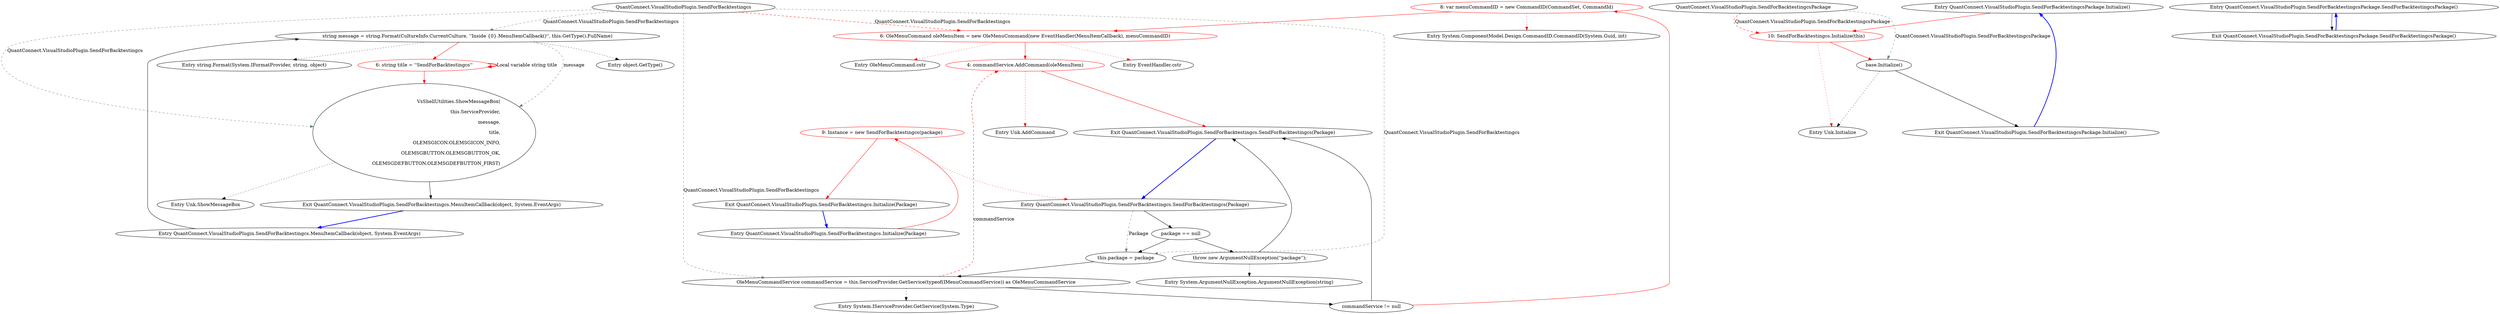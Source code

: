 digraph  {
m1_12 [cluster="System.ComponentModel.Design.CommandID.CommandID(System.Guid, int)", file="SendForBacktestingcs.cs", label="Entry System.ComponentModel.Design.CommandID.CommandID(System.Guid, int)", span="0-0"];
m1_15 [cluster="Unk.AddCommand", file="SendForBacktestingcs.cs", label="Entry Unk.AddCommand", span=""];
m1_14 [cluster="EventHandler.cstr", file="SendForBacktestingcs.cs", label="Entry EventHandler.cstr", span=""];
m1_19 [cluster="QuantConnect.VisualStudioPlugin.SendForBacktestingcs.MenuItemCallback(object, System.EventArgs)", file="SendForBacktestingcs.cs", label="Entry QuantConnect.VisualStudioPlugin.SendForBacktestingcs.MenuItemCallback(object, System.EventArgs)", span="96-96"];
m1_20 [cluster="QuantConnect.VisualStudioPlugin.SendForBacktestingcs.MenuItemCallback(object, System.EventArgs)", file="SendForBacktestingcs.cs", label="string message = string.Format(CultureInfo.CurrentCulture, ''Inside {0}.MenuItemCallback()'', this.GetType().FullName)", span="98-98"];
m1_21 [cluster="QuantConnect.VisualStudioPlugin.SendForBacktestingcs.MenuItemCallback(object, System.EventArgs)", color=red, community=0, file="SendForBacktestingcs.cs", label="6: string title = ''SendForBacktestingcs''", span="99-99"];
m1_22 [cluster="QuantConnect.VisualStudioPlugin.SendForBacktestingcs.MenuItemCallback(object, System.EventArgs)", file="SendForBacktestingcs.cs", label="VsShellUtilities.ShowMessageBox(\r\n                this.ServiceProvider,\r\n                message,\r\n                title,\r\n                OLEMSGICON.OLEMSGICON_INFO,\r\n                OLEMSGBUTTON.OLEMSGBUTTON_OK,\r\n                OLEMSGDEFBUTTON.OLEMSGDEFBUTTON_FIRST)", span="102-108"];
m1_23 [cluster="QuantConnect.VisualStudioPlugin.SendForBacktestingcs.MenuItemCallback(object, System.EventArgs)", file="SendForBacktestingcs.cs", label="Exit QuantConnect.VisualStudioPlugin.SendForBacktestingcs.MenuItemCallback(object, System.EventArgs)", span="96-96"];
m1_26 [cluster="Unk.ShowMessageBox", file="SendForBacktestingcs.cs", label="Entry Unk.ShowMessageBox", span=""];
m1_10 [cluster="System.ArgumentNullException.ArgumentNullException(string)", file="SendForBacktestingcs.cs", label="Entry System.ArgumentNullException.ArgumentNullException(string)", span="0-0"];
m1_0 [cluster="QuantConnect.VisualStudioPlugin.SendForBacktestingcs.SendForBacktestingcs(Package)", file="SendForBacktestingcs.cs", label="Entry QuantConnect.VisualStudioPlugin.SendForBacktestingcs.SendForBacktestingcs(Package)", span="39-39"];
m1_1 [cluster="QuantConnect.VisualStudioPlugin.SendForBacktestingcs.SendForBacktestingcs(Package)", file="SendForBacktestingcs.cs", label="package == null", span="41-41"];
m1_3 [cluster="QuantConnect.VisualStudioPlugin.SendForBacktestingcs.SendForBacktestingcs(Package)", file="SendForBacktestingcs.cs", label="this.package = package", span="46-46"];
m1_2 [cluster="QuantConnect.VisualStudioPlugin.SendForBacktestingcs.SendForBacktestingcs(Package)", file="SendForBacktestingcs.cs", label="throw new ArgumentNullException(''package'');", span="43-43"];
m1_4 [cluster="QuantConnect.VisualStudioPlugin.SendForBacktestingcs.SendForBacktestingcs(Package)", file="SendForBacktestingcs.cs", label="OleMenuCommandService commandService = this.ServiceProvider.GetService(typeof(IMenuCommandService)) as OleMenuCommandService", span="48-48"];
m1_5 [cluster="QuantConnect.VisualStudioPlugin.SendForBacktestingcs.SendForBacktestingcs(Package)", file="SendForBacktestingcs.cs", label="commandService != null", span="49-49"];
m1_8 [cluster="QuantConnect.VisualStudioPlugin.SendForBacktestingcs.SendForBacktestingcs(Package)", color=red, community=0, file="SendForBacktestingcs.cs", label="4: commandService.AddCommand(oleMenuItem)", span="56-56"];
m1_6 [cluster="QuantConnect.VisualStudioPlugin.SendForBacktestingcs.SendForBacktestingcs(Package)", color=red, community=0, file="SendForBacktestingcs.cs", label="8: var menuCommandID = new CommandID(CommandSet, CommandId)", span="51-51"];
m1_7 [cluster="QuantConnect.VisualStudioPlugin.SendForBacktestingcs.SendForBacktestingcs(Package)", color=red, community=0, file="SendForBacktestingcs.cs", label="6: OleMenuCommand oleMenuItem = new OleMenuCommand(new EventHandler(MenuItemCallback), menuCommandID)", span="54-54"];
m1_9 [cluster="QuantConnect.VisualStudioPlugin.SendForBacktestingcs.SendForBacktestingcs(Package)", file="SendForBacktestingcs.cs", label="Exit QuantConnect.VisualStudioPlugin.SendForBacktestingcs.SendForBacktestingcs(Package)", span="39-39"];
m1_24 [cluster="object.GetType()", file="SendForBacktestingcs.cs", label="Entry object.GetType()", span="0-0"];
m1_25 [cluster="string.Format(System.IFormatProvider, string, object)", file="SendForBacktestingcs.cs", label="Entry string.Format(System.IFormatProvider, string, object)", span="0-0"];
m1_13 [cluster="OleMenuCommand.cstr", file="SendForBacktestingcs.cs", label="Entry OleMenuCommand.cstr", span=""];
m1_16 [cluster="QuantConnect.VisualStudioPlugin.SendForBacktestingcs.Initialize(Package)", file="SendForBacktestingcs.cs", label="Entry QuantConnect.VisualStudioPlugin.SendForBacktestingcs.Initialize(Package)", span="84-84"];
m1_17 [cluster="QuantConnect.VisualStudioPlugin.SendForBacktestingcs.Initialize(Package)", color=red, community=0, file="SendForBacktestingcs.cs", label="9: Instance = new SendForBacktestingcs(package)", span="86-86"];
m1_18 [cluster="QuantConnect.VisualStudioPlugin.SendForBacktestingcs.Initialize(Package)", file="SendForBacktestingcs.cs", label="Exit QuantConnect.VisualStudioPlugin.SendForBacktestingcs.Initialize(Package)", span="84-84"];
m1_11 [cluster="System.IServiceProvider.GetService(System.Type)", file="SendForBacktestingcs.cs", label="Entry System.IServiceProvider.GetService(System.Type)", span="0-0"];
m1_27 [file="SendForBacktestingcs.cs", label="QuantConnect.VisualStudioPlugin.SendForBacktestingcs", span=""];
m2_2 [cluster="QuantConnect.VisualStudioPlugin.SendForBacktestingcsPackage.Initialize()", file="SendForBacktestingcsPackage.cs", label="Entry QuantConnect.VisualStudioPlugin.SendForBacktestingcsPackage.Initialize()", span="66-66"];
m2_3 [cluster="QuantConnect.VisualStudioPlugin.SendForBacktestingcsPackage.Initialize()", color=red, community=0, file="SendForBacktestingcsPackage.cs", label="10: SendForBacktestingcs.Initialize(this)", span="68-68"];
m2_4 [cluster="QuantConnect.VisualStudioPlugin.SendForBacktestingcsPackage.Initialize()", file="SendForBacktestingcsPackage.cs", label="base.Initialize()", span="69-69"];
m2_5 [cluster="QuantConnect.VisualStudioPlugin.SendForBacktestingcsPackage.Initialize()", file="SendForBacktestingcsPackage.cs", label="Exit QuantConnect.VisualStudioPlugin.SendForBacktestingcsPackage.Initialize()", span="66-66"];
m2_6 [cluster="Unk.Initialize", file="SendForBacktestingcsPackage.cs", label="Entry Unk.Initialize", span=""];
m2_0 [cluster="QuantConnect.VisualStudioPlugin.SendForBacktestingcsPackage.SendForBacktestingcsPackage()", file="SendForBacktestingcsPackage.cs", label="Entry QuantConnect.VisualStudioPlugin.SendForBacktestingcsPackage.SendForBacktestingcsPackage()", span="52-52"];
m2_1 [cluster="QuantConnect.VisualStudioPlugin.SendForBacktestingcsPackage.SendForBacktestingcsPackage()", file="SendForBacktestingcsPackage.cs", label="Exit QuantConnect.VisualStudioPlugin.SendForBacktestingcsPackage.SendForBacktestingcsPackage()", span="52-52"];
m2_7 [file="SendForBacktestingcsPackage.cs", label="QuantConnect.VisualStudioPlugin.SendForBacktestingcsPackage", span=""];
m1_19 -> m1_20  [key=0, style=solid];
m1_20 -> m1_21  [color=red, key=0, style=solid];
m1_20 -> m1_24  [key=2, style=dotted];
m1_20 -> m1_25  [key=2, style=dotted];
m1_20 -> m1_22  [color=darkseagreen4, key=1, label=message, style=dashed];
m1_21 -> m1_22  [color=red, key=0, style=solid];
m1_21 -> m1_21  [color=red, key=3, label="Local variable string title", style=bold];
m1_22 -> m1_23  [key=0, style=solid];
m1_22 -> m1_26  [key=2, style=dotted];
m1_23 -> m1_19  [color=blue, key=0, style=bold];
m1_0 -> m1_1  [key=0, style=solid];
m1_0 -> m1_3  [color=darkseagreen4, key=1, label=Package, style=dashed];
m1_1 -> m1_2  [key=0, style=solid];
m1_1 -> m1_3  [key=0, style=solid];
m1_3 -> m1_4  [key=0, style=solid];
m1_2 -> m1_9  [key=0, style=solid];
m1_2 -> m1_10  [key=2, style=dotted];
m1_4 -> m1_5  [key=0, style=solid];
m1_4 -> m1_11  [key=2, style=dotted];
m1_4 -> m1_8  [color=red, key=1, label=commandService, style=dashed];
m1_5 -> m1_6  [color=red, key=0, style=solid];
m1_5 -> m1_9  [key=0, style=solid];
m1_8 -> m1_9  [color=red, key=0, style=solid];
m1_8 -> m1_15  [color=red, key=2, style=dotted];
m1_6 -> m1_7  [color=red, key=0, style=solid];
m1_6 -> m1_12  [color=red, key=2, style=dotted];
m1_7 -> m1_8  [color=red, key=0, style=solid];
m1_7 -> m1_13  [color=red, key=2, style=dotted];
m1_7 -> m1_14  [color=red, key=2, style=dotted];
m1_9 -> m1_0  [color=blue, key=0, style=bold];
m1_16 -> m1_17  [color=red, key=0, style=solid];
m1_17 -> m1_18  [color=red, key=0, style=solid];
m1_17 -> m1_0  [color=red, key=2, style=dotted];
m1_18 -> m1_16  [color=blue, key=0, style=bold];
m1_27 -> m1_3  [color=darkseagreen4, key=1, label="QuantConnect.VisualStudioPlugin.SendForBacktestingcs", style=dashed];
m1_27 -> m1_4  [color=darkseagreen4, key=1, label="QuantConnect.VisualStudioPlugin.SendForBacktestingcs", style=dashed];
m1_27 -> m1_7  [color=red, key=1, label="QuantConnect.VisualStudioPlugin.SendForBacktestingcs", style=dashed];
m1_27 -> m1_20  [color=darkseagreen4, key=1, label="QuantConnect.VisualStudioPlugin.SendForBacktestingcs", style=dashed];
m1_27 -> m1_22  [color=darkseagreen4, key=1, label="QuantConnect.VisualStudioPlugin.SendForBacktestingcs", style=dashed];
m2_2 -> m2_3  [color=red, key=0, style=solid];
m2_3 -> m2_4  [color=red, key=0, style=solid];
m2_3 -> m2_6  [color=red, key=2, style=dotted];
m2_4 -> m2_5  [key=0, style=solid];
m2_4 -> m2_6  [key=2, style=dotted];
m2_5 -> m2_2  [color=blue, key=0, style=bold];
m2_0 -> m2_1  [key=0, style=solid];
m2_1 -> m2_0  [color=blue, key=0, style=bold];
m2_7 -> m2_3  [color=red, key=1, label="QuantConnect.VisualStudioPlugin.SendForBacktestingcsPackage", style=dashed];
m2_7 -> m2_4  [color=darkseagreen4, key=1, label="QuantConnect.VisualStudioPlugin.SendForBacktestingcsPackage", style=dashed];
}
